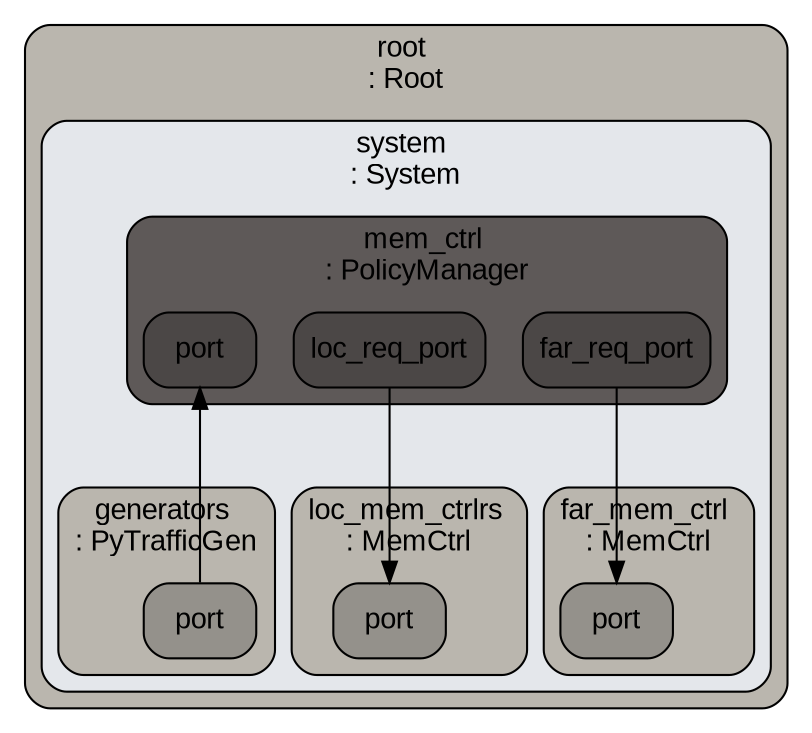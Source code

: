 digraph G {
ranksep="1.3";
subgraph cluster_root {
color="#000000";
fillcolor="#bab6ae";
fontcolor="#000000";
fontname=Arial;
fontsize=14;
label="root \n: Root";
shape=box;
style="rounded, filled";
tooltip="eventq_index&#61;0&#10;\full_system&#61;false&#10;\sim_quantum&#61;0&#10;\time_sync_enable&#61;false&#10;\time_sync_period&#61;100000000000&#10;\time_sync_spin_threshold&#61;100000000";
subgraph cluster_system {
color="#000000";
fillcolor="#e4e7eb";
fontcolor="#000000";
fontname=Arial;
fontsize=14;
label="system \n: System";
shape=box;
style="rounded, filled";
tooltip="auto_unlink_shared_backstore&#61;false&#10;\cache_line_size&#61;64&#10;\eventq_index&#61;0&#10;\exit_on_work_items&#61;false&#10;\init_param&#61;0&#10;\m5ops_base&#61;0&#10;\mem_mode&#61;timing&#10;\mem_ranges&#61;&#10;\memories&#61;system.far_mem_ctrl.dram system.loc_mem_ctrlrs.dram system.mem_ctrl&#10;\mmap_using_noreserve&#61;false&#10;\multi_thread&#61;false&#10;\num_work_ids&#61;16&#10;\readfile&#61;&#10;\redirect_paths&#61;&#10;\shadow_rom_ranges&#61;&#10;\shared_backstore&#61;&#10;\symbolfile&#61;&#10;\thermal_components&#61;&#10;\thermal_model&#61;Null&#10;\work_begin_ckpt_count&#61;0&#10;\work_begin_cpu_id_exit&#61;-1&#10;\work_begin_exit_count&#61;0&#10;\work_cpus_ckpt_count&#61;0&#10;\work_end_ckpt_count&#61;0&#10;\work_end_exit_count&#61;0&#10;\work_item_id&#61;-1&#10;\workload&#61;system.workload";
subgraph cluster_system_workload {
color="#000000";
fillcolor="#bab6ae";
fontcolor="#000000";
fontname=Arial;
fontsize=14;
label="workload \n: StubWorkload";
shape=box;
style="rounded, filled";
tooltip="byte_order&#61;little&#10;\entry&#61;0&#10;\eventq_index&#61;0&#10;\remote_gdb_port&#61;7000&#10;\wait_for_remote_gdb&#61;false";
}

subgraph cluster_system_dvfs_handler {
color="#000000";
fillcolor="#bab6ae";
fontcolor="#000000";
fontname=Arial;
fontsize=14;
label="dvfs_handler \n: DVFSHandler";
shape=box;
style="rounded, filled";
tooltip="domains&#61;&#10;\enable&#61;false&#10;\eventq_index&#61;0&#10;\sys_clk_domain&#61;system.clk_domain&#10;\transition_latency&#61;100000000";
}

subgraph cluster_system_clk_domain {
color="#000000";
fillcolor="#bab6ae";
fontcolor="#000000";
fontname=Arial;
fontsize=14;
label="clk_domain \n: SrcClockDomain";
shape=box;
style="rounded, filled";
tooltip="clock&#61;200&#10;\domain_id&#61;-1&#10;\eventq_index&#61;0&#10;\init_perf_level&#61;0&#10;\voltage_domain&#61;system.clk_domain.voltage_domain";
subgraph cluster_system_clk_domain_voltage_domain {
color="#000000";
fillcolor="#9f9c95";
fontcolor="#000000";
fontname=Arial;
fontsize=14;
label="voltage_domain \n: VoltageDomain";
shape=box;
style="rounded, filled";
tooltip="eventq_index&#61;0&#10;\voltage&#61;1.0";
}

}

subgraph cluster_system_generators {
color="#000000";
fillcolor="#bab6ae";
fontcolor="#000000";
fontname=Arial;
fontsize=14;
label="generators \n: PyTrafficGen";
shape=box;
style="rounded, filled";
tooltip="clk_domain&#61;system.clk_domain&#10;\cpu_id&#61;-1&#10;\elastic_req&#61;false&#10;\eventq_index&#61;0&#10;\max_outstanding_reqs&#61;0&#10;\numThreads&#61;1&#10;\power_model&#61;&#10;\power_state&#61;system.generators.power_state&#10;\progress_check&#61;1000000000&#10;\sids&#61;&#10;\socket_id&#61;0&#10;\ssids&#61;&#10;\stream_gen&#61;none&#10;\system&#61;system";
system_generators_port [color="#000000", fillcolor="#94918b", fontcolor="#000000", fontname=Arial, fontsize=14, label=port, shape=box, style="rounded, filled"];
subgraph cluster_system_generators_power_state {
color="#000000";
fillcolor="#9f9c95";
fontcolor="#000000";
fontname=Arial;
fontsize=14;
label="power_state \n: PowerState";
shape=box;
style="rounded, filled";
tooltip="clk_gate_bins&#61;20&#10;\clk_gate_max&#61;1000000000000&#10;\clk_gate_min&#61;1000&#10;\default_state&#61;UNDEFINED&#10;\eventq_index&#61;0&#10;\leaders&#61;&#10;\possible_states&#61;";
}

}

subgraph cluster_system_mem_ctrl {
color="#000000";
fillcolor="#5e5958";
fontcolor="#000000";
fontname=Arial;
fontsize=14;
label="mem_ctrl \n: PolicyManager";
shape=box;
style="rounded, filled";
tooltip="addr_size&#61;64&#10;\always_dirty&#61;false&#10;\always_hit&#61;true&#10;\block_size&#61;64&#10;\cache_warmup_ratio&#61;0.7&#10;\clk_domain&#61;system.clk_domain&#10;\conf_table_reported&#61;true&#10;\crb_max_size&#61;32&#10;\dram_cache_size&#61;536870912&#10;\eventq_index&#61;0&#10;\far_burst_size&#61;64&#10;\image_file&#61;&#10;\in_addr_map&#61;true&#10;\kvm_map&#61;true&#10;\loc_burst_size&#61;64&#10;\loc_mem_policy&#61;CascadeLakeNoPartWrs&#10;\null&#61;false&#10;\orb_max_size&#61;256&#10;\power_model&#61;&#10;\power_state&#61;system.mem_ctrl.power_state&#10;\range&#61;0:3221225472&#10;\static_backend_latency&#61;10000&#10;\static_frontend_latency&#61;10000&#10;\tRCD_RD&#61;14160&#10;\tRL&#61;14160&#10;\tRP&#61;14160";
system_mem_ctrl_port [color="#000000", fillcolor="#4b4746", fontcolor="#000000", fontname=Arial, fontsize=14, label=port, shape=box, style="rounded, filled"];
system_mem_ctrl_loc_req_port [color="#000000", fillcolor="#4b4746", fontcolor="#000000", fontname=Arial, fontsize=14, label=loc_req_port, shape=box, style="rounded, filled"];
system_mem_ctrl_far_req_port [color="#000000", fillcolor="#4b4746", fontcolor="#000000", fontname=Arial, fontsize=14, label=far_req_port, shape=box, style="rounded, filled"];
subgraph cluster_system_mem_ctrl_power_state {
color="#000000";
fillcolor="#bab6ae";
fontcolor="#000000";
fontname=Arial;
fontsize=14;
label="power_state \n: PowerState";
shape=box;
style="rounded, filled";
tooltip="clk_gate_bins&#61;20&#10;\clk_gate_max&#61;1000000000000&#10;\clk_gate_min&#61;1000&#10;\default_state&#61;UNDEFINED&#10;\eventq_index&#61;0&#10;\leaders&#61;&#10;\possible_states&#61;";
}

}

subgraph cluster_system_loc_mem_ctrlrs {
color="#000000";
fillcolor="#bab6ae";
fontcolor="#000000";
fontname=Arial;
fontsize=14;
label="loc_mem_ctrlrs \n: MemCtrl";
shape=box;
style="rounded, filled";
tooltip="clk_domain&#61;system.clk_domain&#10;\command_window&#61;10000&#10;\disable_sanity_check&#61;false&#10;\dram&#61;system.loc_mem_ctrlrs.dram&#10;\eventq_index&#61;0&#10;\mem_sched_policy&#61;frfcfs&#10;\min_reads_per_switch&#61;16&#10;\min_writes_per_switch&#61;16&#10;\power_model&#61;&#10;\power_state&#61;system.loc_mem_ctrlrs.power_state&#10;\qos_policy&#61;Null&#10;\qos_priorities&#61;1&#10;\qos_priority_escalation&#61;false&#10;\qos_q_policy&#61;fifo&#10;\qos_requestors&#61;               &#10;\qos_syncro_scheduler&#61;false&#10;\qos_turnaround_policy&#61;Null&#10;\static_backend_latency&#61;10000&#10;\static_frontend_latency&#61;10000&#10;\system&#61;system&#10;\write_high_thresh_perc&#61;85&#10;\write_low_thresh_perc&#61;50";
system_loc_mem_ctrlrs_port [color="#000000", fillcolor="#94918b", fontcolor="#000000", fontname=Arial, fontsize=14, label=port, shape=box, style="rounded, filled"];
subgraph cluster_system_loc_mem_ctrlrs_power_state {
color="#000000";
fillcolor="#9f9c95";
fontcolor="#000000";
fontname=Arial;
fontsize=14;
label="power_state \n: PowerState";
shape=box;
style="rounded, filled";
tooltip="clk_gate_bins&#61;20&#10;\clk_gate_max&#61;1000000000000&#10;\clk_gate_min&#61;1000&#10;\default_state&#61;UNDEFINED&#10;\eventq_index&#61;0&#10;\leaders&#61;&#10;\possible_states&#61;";
}

subgraph cluster_system_loc_mem_ctrlrs_dram {
color="#000000";
fillcolor="#5e5958";
fontcolor="#000000";
fontname=Arial;
fontsize=14;
label="dram \n: HBM_1000_4H_1x128";
shape=box;
style="rounded, filled";
tooltip="IDD0&#61;0.0&#10;\IDD02&#61;0.0&#10;\IDD2N&#61;0.0&#10;\IDD2N2&#61;0.0&#10;\IDD2P0&#61;0.0&#10;\IDD2P02&#61;0.0&#10;\IDD2P1&#61;0.0&#10;\IDD2P12&#61;0.0&#10;\IDD3N&#61;0.0&#10;\IDD3N2&#61;0.0&#10;\IDD3P0&#61;0.0&#10;\IDD3P02&#61;0.0&#10;\IDD3P1&#61;0.0&#10;\IDD3P12&#61;0.0&#10;\IDD4R&#61;0.0&#10;\IDD4R2&#61;0.0&#10;\IDD4W&#61;0.0&#10;\IDD4W2&#61;0.0&#10;\IDD5&#61;0.0&#10;\IDD52&#61;0.0&#10;\IDD6&#61;0.0&#10;\IDD62&#61;0.0&#10;\VDD&#61;0.0&#10;\VDD2&#61;0.0&#10;\activation_limit&#61;4&#10;\addr_mapping&#61;RoRaBaCoCh&#10;\bank_groups_per_rank&#61;0&#10;\banks_per_rank&#61;8&#10;\beats_per_clock&#61;2&#10;\burst_length&#61;4&#10;\clk_domain&#61;system.clk_domain&#10;\conf_table_reported&#61;true&#10;\data_clock_sync&#61;false&#10;\device_bus_width&#61;128&#10;\device_rowbuffer_size&#61;2048&#10;\device_size&#61;134217728&#10;\devices_per_rank&#61;1&#10;\dll&#61;true&#10;\enable_dram_powerdown&#61;false&#10;\eventq_index&#61;0&#10;\image_file&#61;&#10;\in_addr_map&#61;false&#10;\kvm_map&#61;true&#10;\max_accesses_per_row&#61;16&#10;\null&#61;true&#10;\page_policy&#61;open_adaptive&#10;\power_model&#61;&#10;\power_state&#61;system.loc_mem_ctrlrs.dram.power_state&#10;\range&#61;0:3221225472&#10;\ranks_per_channel&#61;1&#10;\read_buffer_size&#61;32&#10;\tAAD&#61;2000&#10;\tBURST&#61;4000&#10;\tBURST_MAX&#61;4000&#10;\tBURST_MIN&#61;4000&#10;\tCCD_L&#61;0&#10;\tCCD_L_WR&#61;0&#10;\tCK&#61;2000&#10;\tCL&#61;15000&#10;\tCS&#61;0&#10;\tCWL&#61;15000&#10;\tPPD&#61;0&#10;\tRAS&#61;33000&#10;\tRCD&#61;15000&#10;\tRCD_WR&#61;15000&#10;\tREFI&#61;3900000&#10;\tRFC&#61;160000&#10;\tRP&#61;15000&#10;\tRRD&#61;4000&#10;\tRRD_L&#61;0&#10;\tRTP&#61;7500&#10;\tRTW&#61;4000&#10;\tWR&#61;18000&#10;\tWTR&#61;10000&#10;\tWTR_L&#61;10000&#10;\tXAW&#61;30000&#10;\tXP&#61;8000&#10;\tXPDLL&#61;0&#10;\tXS&#61;168000&#10;\tXSDLL&#61;0&#10;\two_cycle_activate&#61;false&#10;\write_buffer_size&#61;64";
subgraph cluster_system_loc_mem_ctrlrs_dram_power_state {
color="#000000";
fillcolor="#bab6ae";
fontcolor="#000000";
fontname=Arial;
fontsize=14;
label="power_state \n: PowerState";
shape=box;
style="rounded, filled";
tooltip="clk_gate_bins&#61;20&#10;\clk_gate_max&#61;1000000000000&#10;\clk_gate_min&#61;1000&#10;\default_state&#61;UNDEFINED&#10;\eventq_index&#61;0&#10;\leaders&#61;&#10;\possible_states&#61;";
}

}

}

subgraph cluster_system_far_mem_ctrl {
color="#000000";
fillcolor="#bab6ae";
fontcolor="#000000";
fontname=Arial;
fontsize=14;
label="far_mem_ctrl \n: MemCtrl";
shape=box;
style="rounded, filled";
tooltip="clk_domain&#61;system.clk_domain&#10;\command_window&#61;10000&#10;\disable_sanity_check&#61;false&#10;\dram&#61;system.far_mem_ctrl.dram&#10;\eventq_index&#61;0&#10;\mem_sched_policy&#61;frfcfs&#10;\min_reads_per_switch&#61;16&#10;\min_writes_per_switch&#61;16&#10;\power_model&#61;&#10;\power_state&#61;system.far_mem_ctrl.power_state&#10;\qos_policy&#61;Null&#10;\qos_priorities&#61;1&#10;\qos_priority_escalation&#61;false&#10;\qos_q_policy&#61;fifo&#10;\qos_requestors&#61;               &#10;\qos_syncro_scheduler&#61;false&#10;\qos_turnaround_policy&#61;Null&#10;\static_backend_latency&#61;10000&#10;\static_frontend_latency&#61;10000&#10;\system&#61;system&#10;\write_high_thresh_perc&#61;85&#10;\write_low_thresh_perc&#61;50";
system_far_mem_ctrl_port [color="#000000", fillcolor="#94918b", fontcolor="#000000", fontname=Arial, fontsize=14, label=port, shape=box, style="rounded, filled"];
subgraph cluster_system_far_mem_ctrl_power_state {
color="#000000";
fillcolor="#9f9c95";
fontcolor="#000000";
fontname=Arial;
fontsize=14;
label="power_state \n: PowerState";
shape=box;
style="rounded, filled";
tooltip="clk_gate_bins&#61;20&#10;\clk_gate_max&#61;1000000000000&#10;\clk_gate_min&#61;1000&#10;\default_state&#61;UNDEFINED&#10;\eventq_index&#61;0&#10;\leaders&#61;&#10;\possible_states&#61;";
}

subgraph cluster_system_far_mem_ctrl_dram {
color="#000000";
fillcolor="#5e5958";
fontcolor="#000000";
fontname=Arial;
fontsize=14;
label="dram \n: NVM_2400_1x64";
shape=box;
style="rounded, filled";
tooltip="addr_mapping&#61;RoRaBaCoCh&#10;\banks_per_rank&#61;16&#10;\burst_length&#61;8&#10;\clk_domain&#61;system.clk_domain&#10;\conf_table_reported&#61;true&#10;\device_bus_width&#61;64&#10;\device_rowbuffer_size&#61;256&#10;\device_size&#61;549755813888&#10;\devices_per_rank&#61;1&#10;\eventq_index&#61;0&#10;\image_file&#61;&#10;\in_addr_map&#61;false&#10;\kvm_map&#61;true&#10;\max_pending_reads&#61;64&#10;\max_pending_writes&#61;128&#10;\null&#61;true&#10;\power_model&#61;&#10;\power_state&#61;system.far_mem_ctrl.dram.power_state&#10;\range&#61;0:3221225472&#10;\ranks_per_channel&#61;1&#10;\read_buffer_size&#61;128&#10;\tBURST&#61;3332&#10;\tCK&#61;833&#10;\tCS&#61;1666&#10;\tREAD&#61;150000&#10;\tRTW&#61;1666&#10;\tSEND&#61;14160&#10;\tWRITE&#61;500000&#10;\tWTR&#61;1666&#10;\two_cycle_rdwr&#61;true&#10;\write_buffer_size&#61;128";
subgraph cluster_system_far_mem_ctrl_dram_power_state {
color="#000000";
fillcolor="#bab6ae";
fontcolor="#000000";
fontname=Arial;
fontsize=14;
label="power_state \n: PowerState";
shape=box;
style="rounded, filled";
tooltip="clk_gate_bins&#61;20&#10;\clk_gate_max&#61;1000000000000&#10;\clk_gate_min&#61;1000&#10;\default_state&#61;UNDEFINED&#10;\eventq_index&#61;0&#10;\leaders&#61;&#10;\possible_states&#61;";
}

}

}

}

}

system_mem_ctrl_port -> system_generators_port  [dir=back];
system_mem_ctrl_loc_req_port -> system_loc_mem_ctrlrs_port  [dir=forward];
system_mem_ctrl_far_req_port -> system_far_mem_ctrl_port  [dir=forward];
}
